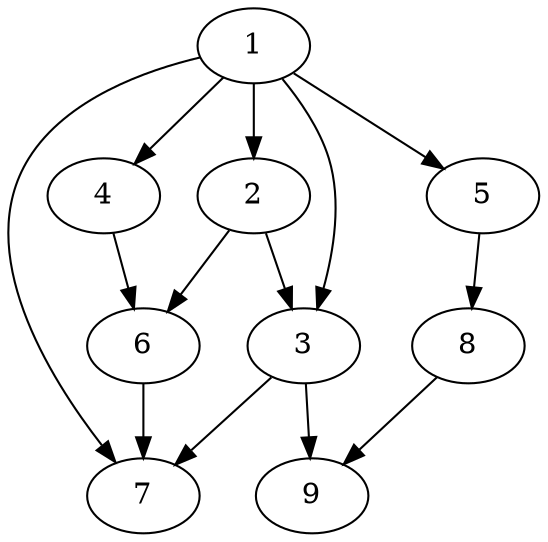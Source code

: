 digraph {
   "1" -> "2";
   "2" -> "3";
   "2" -> "6";
   "3" -> "9";
   "3" -> "7";
   "1" -> "4";
   "4" -> "6";
   "1" -> "7";
   "6" -> "7";
   "1" -> "3";
   "1" -> "5";
   "5" -> "8";
   "8" -> "9";
}

